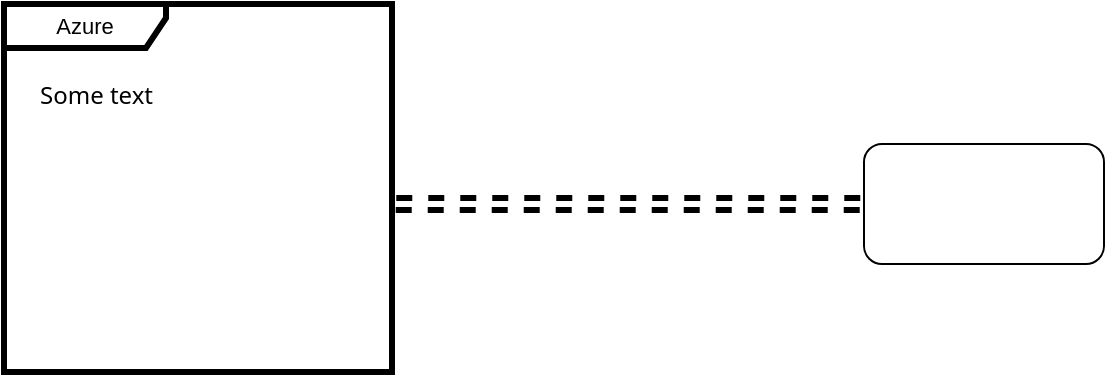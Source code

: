 <mxfile version="24.7.16">
  <diagram name="Page-1" id="SHYUX78SMWidPF3YYurV">
    <mxGraphModel dx="1193" dy="830" grid="1" gridSize="10" guides="1" tooltips="1" connect="1" arrows="1" fold="1" page="1" pageScale="1" pageWidth="850" pageHeight="1100" math="0" shadow="0">
      <root>
        <mxCell id="0" />
        <mxCell id="1" parent="0" />
        <mxCell id="2IEkw9TarqVLjVoR8Vrz-1" value="&lt;font face=&quot;Segoe UI, SegoeUI, Helvetica Neue, Helvetica, Arial, sans-serif&quot;&gt;&lt;span style=&quot;caret-color: rgb(230, 230, 230); font-size: 12px;&quot;&gt;Some text&lt;/span&gt;&lt;/font&gt;" style="text;whiteSpace=wrap;html=1;fontFamily=Helvetica;fontSize=11;fontColor=default;labelBackgroundColor=default;" vertex="1" parent="1">
          <mxGeometry x="186" y="282" width="162" height="112" as="geometry" />
        </mxCell>
        <mxCell id="2IEkw9TarqVLjVoR8Vrz-4" style="edgeStyle=elbowEdgeStyle;rounded=0;orthogonalLoop=1;jettySize=auto;html=1;entryX=0;entryY=0.5;entryDx=0;entryDy=0;flowAnimation=1;strokeWidth=3;shape=link;elbow=vertical;" edge="1" parent="1" source="2IEkw9TarqVLjVoR8Vrz-2" target="2IEkw9TarqVLjVoR8Vrz-3">
          <mxGeometry relative="1" as="geometry" />
        </mxCell>
        <mxCell id="2IEkw9TarqVLjVoR8Vrz-2" value="Azure" style="shape=umlFrame;whiteSpace=wrap;html=1;pointerEvents=0;fontFamily=Helvetica;fontSize=11;fontColor=default;labelBackgroundColor=default;strokeWidth=3;width=81;height=22;strokeColor=default;align=center;verticalAlign=middle;fillColor=default;" vertex="1" parent="1">
          <mxGeometry x="170" y="250" width="194" height="184" as="geometry" />
        </mxCell>
        <mxCell id="2IEkw9TarqVLjVoR8Vrz-3" value="" style="rounded=1;whiteSpace=wrap;html=1;" vertex="1" parent="1">
          <mxGeometry x="600" y="320" width="120" height="60" as="geometry" />
        </mxCell>
      </root>
    </mxGraphModel>
  </diagram>
</mxfile>
